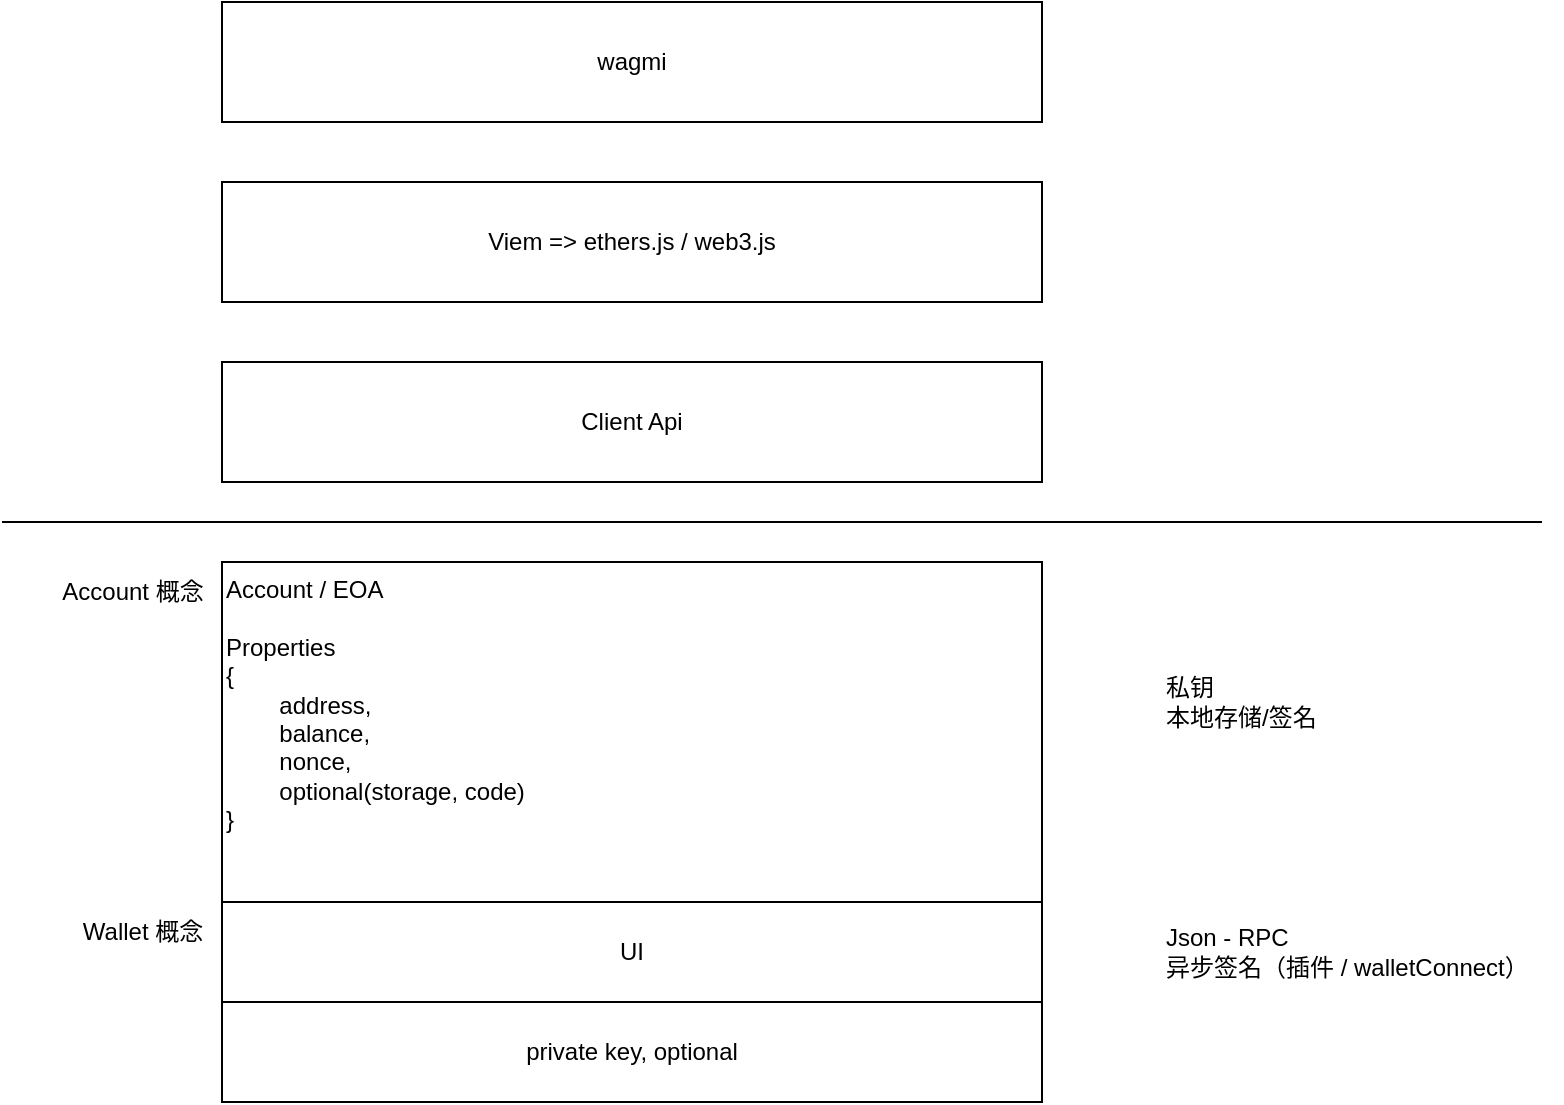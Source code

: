<mxfile version="24.7.1" type="github">
  <diagram name="Page-1" id="gTH3hmJ2dXAmlFIHOVHT">
    <mxGraphModel dx="1080" dy="712" grid="1" gridSize="10" guides="1" tooltips="1" connect="1" arrows="1" fold="1" page="1" pageScale="1" pageWidth="827" pageHeight="1169" math="0" shadow="0">
      <root>
        <mxCell id="0" />
        <mxCell id="1" parent="0" />
        <mxCell id="4AqPaRntUeFQtPL4BdUv-7" value="" style="group" vertex="1" connectable="0" parent="1">
          <mxGeometry x="70" y="520" width="490" height="270" as="geometry" />
        </mxCell>
        <mxCell id="4AqPaRntUeFQtPL4BdUv-10" value="" style="group" vertex="1" connectable="0" parent="4AqPaRntUeFQtPL4BdUv-7">
          <mxGeometry x="-10" width="500" height="270" as="geometry" />
        </mxCell>
        <mxCell id="4AqPaRntUeFQtPL4BdUv-4" value="" style="group" vertex="1" connectable="0" parent="4AqPaRntUeFQtPL4BdUv-10">
          <mxGeometry x="90" width="410" height="270" as="geometry" />
        </mxCell>
        <mxCell id="4AqPaRntUeFQtPL4BdUv-1" value="Account / EOA&lt;div&gt;&lt;br&gt;&lt;/div&gt;&lt;div&gt;Properties&lt;/div&gt;&lt;div&gt;{&lt;/div&gt;&lt;div&gt;&lt;span style=&quot;white-space: pre;&quot;&gt;&#x9;&lt;/span&gt;address,&lt;br&gt;&lt;span style=&quot;white-space: pre;&quot;&gt;&#x9;&lt;/span&gt;balance,&lt;br&gt;&lt;/div&gt;&lt;div&gt;&lt;span style=&quot;white-space: pre;&quot;&gt;&#x9;&lt;/span&gt;nonce,&lt;br&gt;&lt;/div&gt;&lt;div&gt;&lt;span style=&quot;white-space: pre;&quot;&gt;&#x9;&lt;/span&gt;optional(storage, code)&lt;br&gt;&lt;/div&gt;&lt;div&gt;}&lt;br&gt;&lt;br&gt;&lt;/div&gt;" style="rounded=0;whiteSpace=wrap;html=1;align=left;verticalAlign=top;" vertex="1" parent="4AqPaRntUeFQtPL4BdUv-4">
          <mxGeometry width="410" height="270" as="geometry" />
        </mxCell>
        <mxCell id="4AqPaRntUeFQtPL4BdUv-2" value="private key, optional" style="rounded=0;whiteSpace=wrap;html=1;" vertex="1" parent="4AqPaRntUeFQtPL4BdUv-4">
          <mxGeometry y="220" width="410" height="50" as="geometry" />
        </mxCell>
        <mxCell id="4AqPaRntUeFQtPL4BdUv-3" value="UI" style="rounded=0;whiteSpace=wrap;html=1;" vertex="1" parent="4AqPaRntUeFQtPL4BdUv-4">
          <mxGeometry y="170" width="410" height="50" as="geometry" />
        </mxCell>
        <mxCell id="4AqPaRntUeFQtPL4BdUv-5" value="Account 概念" style="text;html=1;align=center;verticalAlign=middle;resizable=0;points=[];autosize=1;strokeColor=none;fillColor=none;" vertex="1" parent="4AqPaRntUeFQtPL4BdUv-10">
          <mxGeometry width="90" height="30" as="geometry" />
        </mxCell>
        <mxCell id="4AqPaRntUeFQtPL4BdUv-9" value="Wallet 概念" style="text;html=1;align=center;verticalAlign=middle;resizable=0;points=[];autosize=1;strokeColor=none;fillColor=none;" vertex="1" parent="4AqPaRntUeFQtPL4BdUv-10">
          <mxGeometry x="10" y="170" width="80" height="30" as="geometry" />
        </mxCell>
        <mxCell id="4AqPaRntUeFQtPL4BdUv-8" value="" style="endArrow=none;html=1;rounded=0;" edge="1" parent="1">
          <mxGeometry width="50" height="50" relative="1" as="geometry">
            <mxPoint x="40" y="500" as="sourcePoint" />
            <mxPoint x="810" y="500" as="targetPoint" />
          </mxGeometry>
        </mxCell>
        <mxCell id="4AqPaRntUeFQtPL4BdUv-11" value="Client Api" style="rounded=0;whiteSpace=wrap;html=1;" vertex="1" parent="1">
          <mxGeometry x="150" y="420" width="410" height="60" as="geometry" />
        </mxCell>
        <mxCell id="4AqPaRntUeFQtPL4BdUv-12" value="Viem =&amp;gt; ethers.js / web3.js" style="rounded=0;whiteSpace=wrap;html=1;" vertex="1" parent="1">
          <mxGeometry x="150" y="330" width="410" height="60" as="geometry" />
        </mxCell>
        <mxCell id="4AqPaRntUeFQtPL4BdUv-13" value="wagmi" style="rounded=0;whiteSpace=wrap;html=1;" vertex="1" parent="1">
          <mxGeometry x="150" y="240" width="410" height="60" as="geometry" />
        </mxCell>
        <mxCell id="4AqPaRntUeFQtPL4BdUv-14" value="私钥&lt;br&gt;本地存储/签名" style="text;html=1;align=left;verticalAlign=middle;resizable=0;points=[];autosize=1;strokeColor=none;fillColor=none;" vertex="1" parent="1">
          <mxGeometry x="620" y="570" width="100" height="40" as="geometry" />
        </mxCell>
        <mxCell id="4AqPaRntUeFQtPL4BdUv-17" value="Json - RPC&lt;br&gt;异步签名（插件 / walletConnect）" style="text;html=1;align=left;verticalAlign=middle;resizable=0;points=[];autosize=1;strokeColor=none;fillColor=none;" vertex="1" parent="1">
          <mxGeometry x="620" y="695" width="200" height="40" as="geometry" />
        </mxCell>
      </root>
    </mxGraphModel>
  </diagram>
</mxfile>
